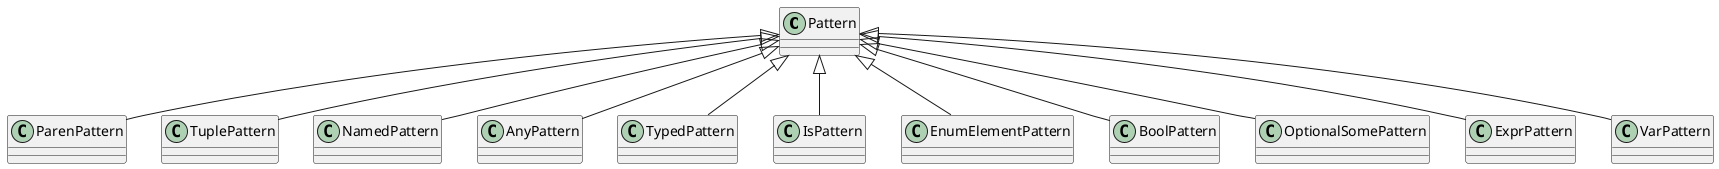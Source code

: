@startuml

Pattern <|-- ParenPattern
Pattern <|-- TuplePattern
Pattern <|-- NamedPattern
Pattern <|-- AnyPattern
Pattern <|-- TypedPattern
Pattern <|-- IsPattern
Pattern <|-- EnumElementPattern
Pattern <|-- BoolPattern
Pattern <|-- OptionalSomePattern
Pattern <|-- ExprPattern
Pattern <|-- VarPattern

@enduml
